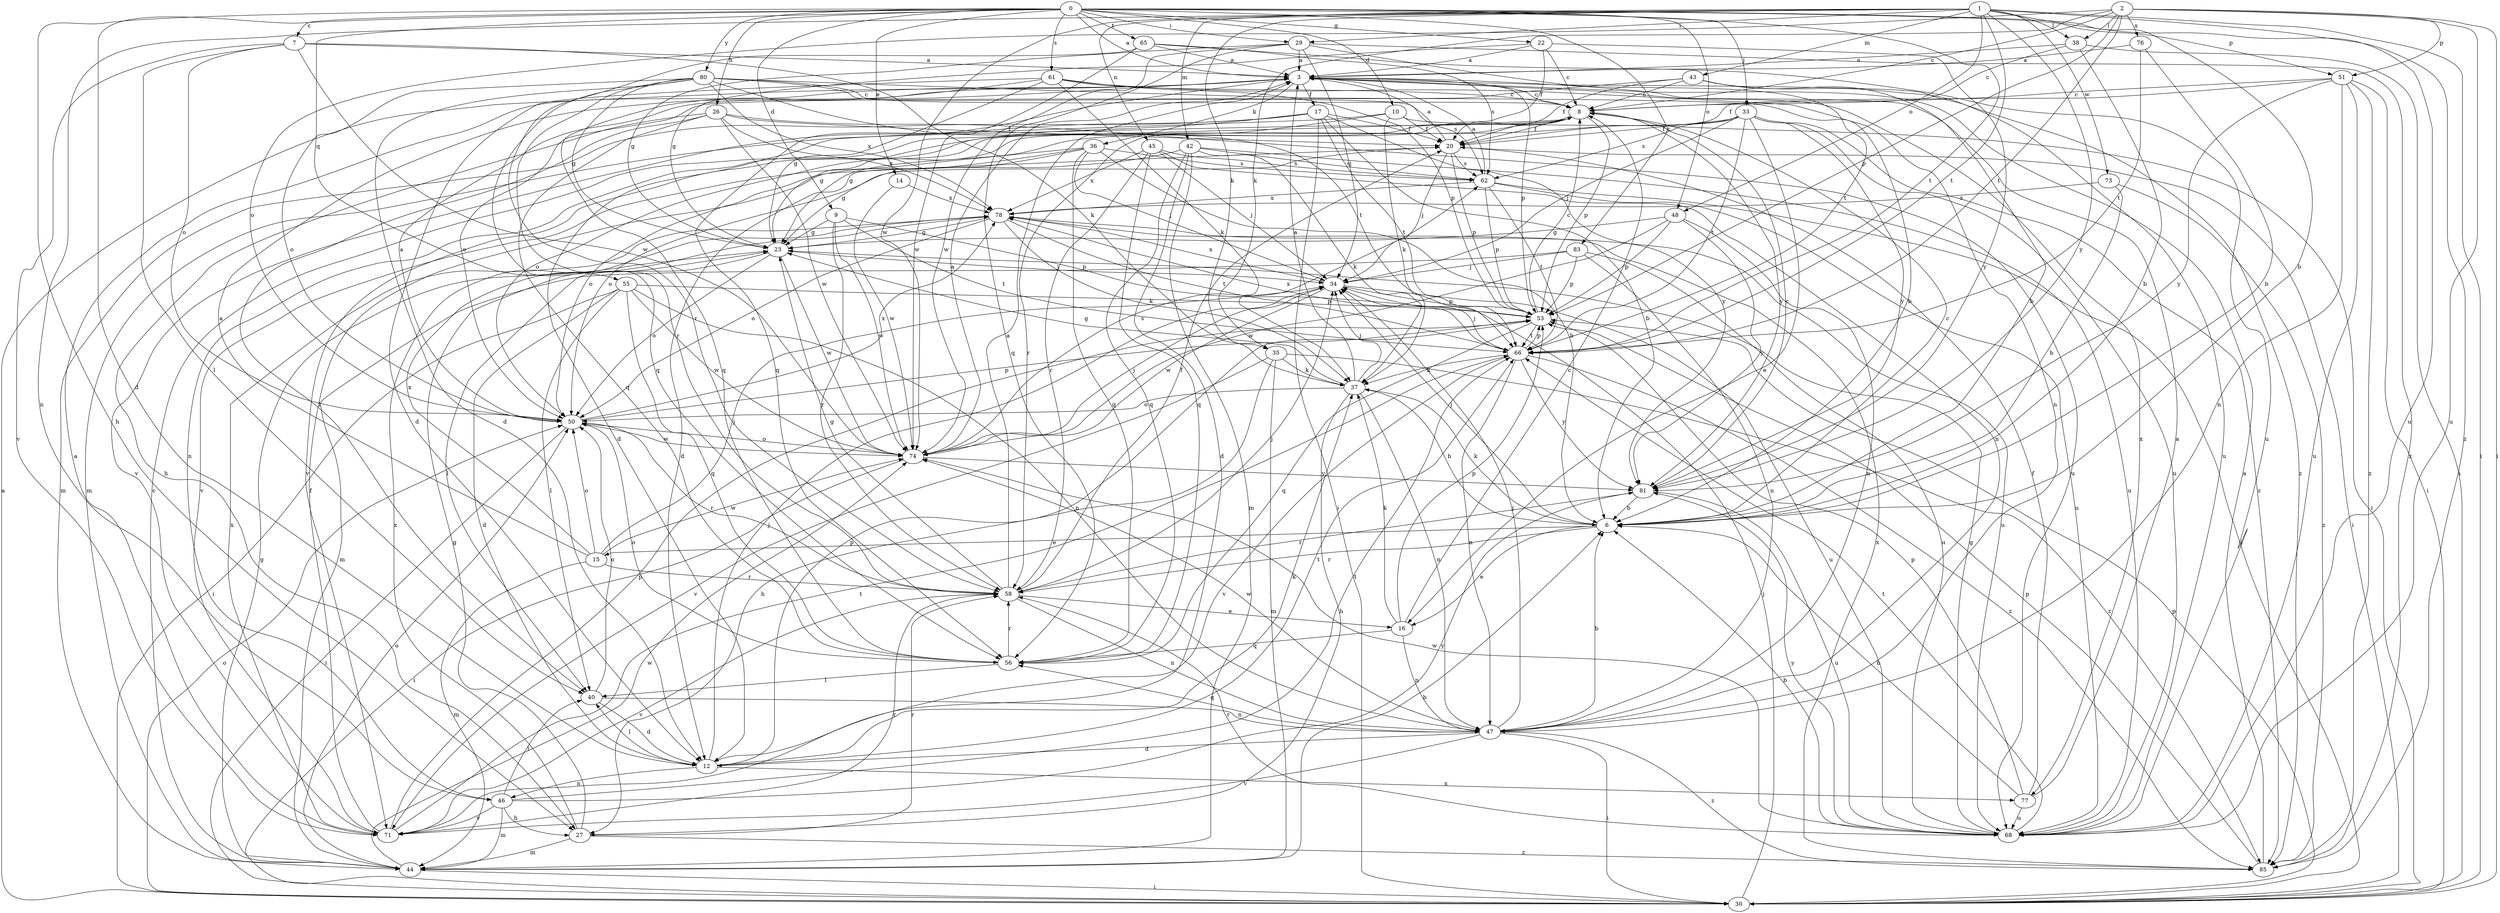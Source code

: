 strict digraph  {
0;
1;
2;
3;
6;
7;
8;
9;
10;
12;
14;
15;
16;
17;
20;
22;
23;
26;
27;
29;
30;
33;
34;
35;
36;
37;
38;
40;
42;
43;
44;
45;
46;
47;
48;
50;
51;
53;
55;
56;
58;
61;
62;
65;
66;
68;
71;
73;
74;
76;
77;
78;
80;
81;
83;
85;
0 -> 3  [label=a];
0 -> 7  [label=c];
0 -> 9  [label=d];
0 -> 10  [label=d];
0 -> 12  [label=d];
0 -> 14  [label=e];
0 -> 22  [label=g];
0 -> 26  [label=h];
0 -> 27  [label=h];
0 -> 29  [label=i];
0 -> 33  [label=j];
0 -> 48  [label=o];
0 -> 51  [label=p];
0 -> 55  [label=q];
0 -> 61  [label=s];
0 -> 65  [label=t];
0 -> 66  [label=t];
0 -> 68  [label=u];
0 -> 80  [label=y];
0 -> 83  [label=z];
1 -> 6  [label=b];
1 -> 29  [label=i];
1 -> 30  [label=i];
1 -> 35  [label=k];
1 -> 38  [label=l];
1 -> 42  [label=m];
1 -> 43  [label=m];
1 -> 45  [label=n];
1 -> 46  [label=n];
1 -> 48  [label=o];
1 -> 66  [label=t];
1 -> 73  [label=w];
1 -> 74  [label=w];
1 -> 81  [label=y];
1 -> 85  [label=z];
2 -> 8  [label=c];
2 -> 30  [label=i];
2 -> 35  [label=k];
2 -> 38  [label=l];
2 -> 50  [label=o];
2 -> 51  [label=p];
2 -> 53  [label=p];
2 -> 66  [label=t];
2 -> 68  [label=u];
2 -> 76  [label=x];
3 -> 8  [label=c];
3 -> 17  [label=f];
3 -> 36  [label=k];
3 -> 53  [label=p];
3 -> 56  [label=q];
3 -> 77  [label=x];
3 -> 85  [label=z];
6 -> 8  [label=c];
6 -> 15  [label=e];
6 -> 16  [label=e];
6 -> 34  [label=j];
6 -> 37  [label=k];
6 -> 58  [label=r];
7 -> 3  [label=a];
7 -> 37  [label=k];
7 -> 40  [label=l];
7 -> 50  [label=o];
7 -> 71  [label=v];
7 -> 74  [label=w];
8 -> 20  [label=f];
8 -> 44  [label=m];
8 -> 46  [label=n];
8 -> 50  [label=o];
8 -> 53  [label=p];
8 -> 71  [label=v];
8 -> 81  [label=y];
9 -> 23  [label=g];
9 -> 53  [label=p];
9 -> 58  [label=r];
9 -> 66  [label=t];
9 -> 74  [label=w];
10 -> 12  [label=d];
10 -> 20  [label=f];
10 -> 30  [label=i];
10 -> 37  [label=k];
10 -> 58  [label=r];
12 -> 34  [label=j];
12 -> 37  [label=k];
12 -> 40  [label=l];
12 -> 46  [label=n];
12 -> 53  [label=p];
12 -> 66  [label=t];
12 -> 77  [label=x];
14 -> 74  [label=w];
14 -> 78  [label=x];
15 -> 3  [label=a];
15 -> 34  [label=j];
15 -> 44  [label=m];
15 -> 50  [label=o];
15 -> 58  [label=r];
15 -> 74  [label=w];
15 -> 78  [label=x];
16 -> 8  [label=c];
16 -> 37  [label=k];
16 -> 47  [label=n];
16 -> 53  [label=p];
16 -> 56  [label=q];
17 -> 6  [label=b];
17 -> 20  [label=f];
17 -> 23  [label=g];
17 -> 30  [label=i];
17 -> 44  [label=m];
17 -> 66  [label=t];
17 -> 71  [label=v];
17 -> 81  [label=y];
20 -> 3  [label=a];
20 -> 30  [label=i];
20 -> 34  [label=j];
20 -> 50  [label=o];
20 -> 53  [label=p];
20 -> 62  [label=s];
22 -> 3  [label=a];
22 -> 8  [label=c];
22 -> 20  [label=f];
22 -> 23  [label=g];
22 -> 81  [label=y];
23 -> 34  [label=j];
23 -> 40  [label=l];
23 -> 50  [label=o];
23 -> 74  [label=w];
26 -> 20  [label=f];
26 -> 27  [label=h];
26 -> 40  [label=l];
26 -> 56  [label=q];
26 -> 68  [label=u];
26 -> 74  [label=w];
26 -> 78  [label=x];
27 -> 23  [label=g];
27 -> 44  [label=m];
27 -> 58  [label=r];
27 -> 78  [label=x];
27 -> 85  [label=z];
29 -> 3  [label=a];
29 -> 23  [label=g];
29 -> 34  [label=j];
29 -> 56  [label=q];
29 -> 66  [label=t];
29 -> 74  [label=w];
29 -> 85  [label=z];
30 -> 3  [label=a];
30 -> 34  [label=j];
30 -> 50  [label=o];
30 -> 53  [label=p];
33 -> 16  [label=e];
33 -> 20  [label=f];
33 -> 23  [label=g];
33 -> 34  [label=j];
33 -> 62  [label=s];
33 -> 66  [label=t];
33 -> 68  [label=u];
33 -> 81  [label=y];
33 -> 85  [label=z];
34 -> 53  [label=p];
34 -> 68  [label=u];
34 -> 74  [label=w];
34 -> 78  [label=x];
35 -> 27  [label=h];
35 -> 37  [label=k];
35 -> 44  [label=m];
35 -> 71  [label=v];
35 -> 85  [label=z];
36 -> 6  [label=b];
36 -> 12  [label=d];
36 -> 34  [label=j];
36 -> 50  [label=o];
36 -> 56  [label=q];
36 -> 62  [label=s];
36 -> 71  [label=v];
37 -> 3  [label=a];
37 -> 6  [label=b];
37 -> 23  [label=g];
37 -> 27  [label=h];
37 -> 34  [label=j];
37 -> 47  [label=n];
37 -> 50  [label=o];
38 -> 3  [label=a];
38 -> 6  [label=b];
38 -> 8  [label=c];
38 -> 30  [label=i];
40 -> 12  [label=d];
40 -> 47  [label=n];
40 -> 50  [label=o];
42 -> 12  [label=d];
42 -> 23  [label=g];
42 -> 37  [label=k];
42 -> 44  [label=m];
42 -> 56  [label=q];
42 -> 62  [label=s];
42 -> 68  [label=u];
43 -> 6  [label=b];
43 -> 8  [label=c];
43 -> 20  [label=f];
43 -> 50  [label=o];
43 -> 68  [label=u];
44 -> 6  [label=b];
44 -> 8  [label=c];
44 -> 23  [label=g];
44 -> 30  [label=i];
44 -> 50  [label=o];
44 -> 74  [label=w];
45 -> 34  [label=j];
45 -> 47  [label=n];
45 -> 56  [label=q];
45 -> 58  [label=r];
45 -> 62  [label=s];
45 -> 78  [label=x];
46 -> 27  [label=h];
46 -> 40  [label=l];
46 -> 44  [label=m];
46 -> 66  [label=t];
46 -> 71  [label=v];
46 -> 81  [label=y];
47 -> 6  [label=b];
47 -> 12  [label=d];
47 -> 30  [label=i];
47 -> 34  [label=j];
47 -> 56  [label=q];
47 -> 71  [label=v];
47 -> 74  [label=w];
47 -> 85  [label=z];
48 -> 23  [label=g];
48 -> 47  [label=n];
48 -> 53  [label=p];
48 -> 74  [label=w];
48 -> 81  [label=y];
50 -> 3  [label=a];
50 -> 30  [label=i];
50 -> 53  [label=p];
50 -> 58  [label=r];
50 -> 74  [label=w];
50 -> 78  [label=x];
51 -> 8  [label=c];
51 -> 20  [label=f];
51 -> 30  [label=i];
51 -> 47  [label=n];
51 -> 68  [label=u];
51 -> 81  [label=y];
51 -> 85  [label=z];
53 -> 8  [label=c];
53 -> 56  [label=q];
53 -> 66  [label=t];
55 -> 12  [label=d];
55 -> 30  [label=i];
55 -> 40  [label=l];
55 -> 47  [label=n];
55 -> 53  [label=p];
55 -> 56  [label=q];
55 -> 74  [label=w];
56 -> 40  [label=l];
56 -> 50  [label=o];
56 -> 58  [label=r];
58 -> 3  [label=a];
58 -> 16  [label=e];
58 -> 20  [label=f];
58 -> 23  [label=g];
58 -> 34  [label=j];
58 -> 47  [label=n];
58 -> 71  [label=v];
61 -> 8  [label=c];
61 -> 12  [label=d];
61 -> 23  [label=g];
61 -> 37  [label=k];
61 -> 47  [label=n];
61 -> 53  [label=p];
61 -> 56  [label=q];
62 -> 3  [label=a];
62 -> 30  [label=i];
62 -> 53  [label=p];
62 -> 66  [label=t];
62 -> 68  [label=u];
62 -> 78  [label=x];
65 -> 3  [label=a];
65 -> 58  [label=r];
65 -> 62  [label=s];
65 -> 68  [label=u];
65 -> 74  [label=w];
66 -> 34  [label=j];
66 -> 37  [label=k];
66 -> 47  [label=n];
66 -> 53  [label=p];
66 -> 71  [label=v];
66 -> 78  [label=x];
66 -> 81  [label=y];
66 -> 85  [label=z];
68 -> 6  [label=b];
68 -> 23  [label=g];
68 -> 58  [label=r];
68 -> 66  [label=t];
68 -> 74  [label=w];
68 -> 81  [label=y];
71 -> 3  [label=a];
71 -> 20  [label=f];
71 -> 53  [label=p];
71 -> 58  [label=r];
71 -> 66  [label=t];
71 -> 78  [label=x];
73 -> 6  [label=b];
73 -> 78  [label=x];
73 -> 85  [label=z];
74 -> 3  [label=a];
74 -> 30  [label=i];
74 -> 34  [label=j];
74 -> 50  [label=o];
74 -> 62  [label=s];
74 -> 81  [label=y];
76 -> 3  [label=a];
76 -> 6  [label=b];
76 -> 66  [label=t];
77 -> 3  [label=a];
77 -> 6  [label=b];
77 -> 20  [label=f];
77 -> 53  [label=p];
77 -> 68  [label=u];
78 -> 23  [label=g];
78 -> 37  [label=k];
78 -> 50  [label=o];
78 -> 66  [label=t];
78 -> 68  [label=u];
80 -> 6  [label=b];
80 -> 8  [label=c];
80 -> 12  [label=d];
80 -> 23  [label=g];
80 -> 50  [label=o];
80 -> 56  [label=q];
80 -> 58  [label=r];
80 -> 62  [label=s];
80 -> 66  [label=t];
80 -> 78  [label=x];
81 -> 6  [label=b];
81 -> 8  [label=c];
81 -> 58  [label=r];
81 -> 68  [label=u];
83 -> 34  [label=j];
83 -> 44  [label=m];
83 -> 47  [label=n];
83 -> 53  [label=p];
83 -> 68  [label=u];
85 -> 3  [label=a];
85 -> 53  [label=p];
85 -> 78  [label=x];
}
